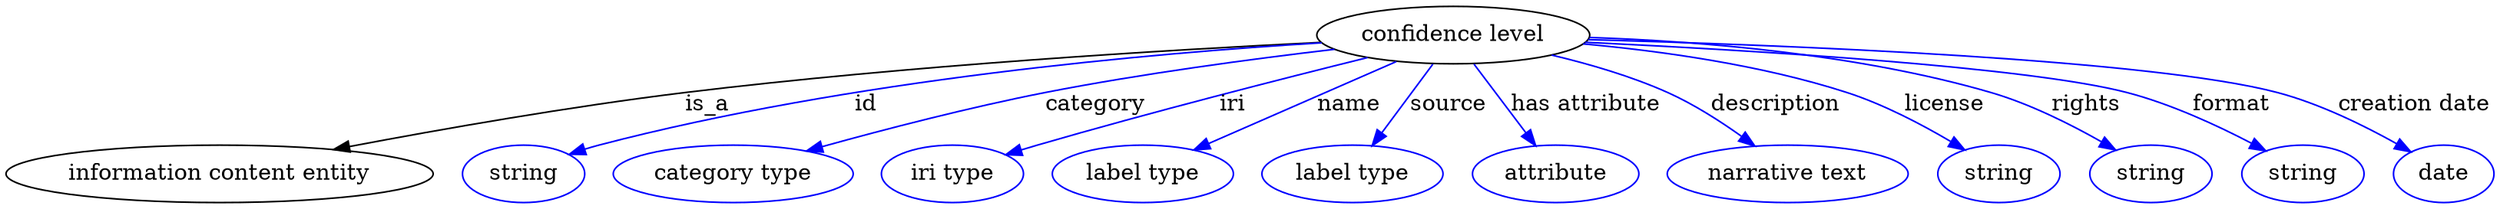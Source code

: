 digraph {
	graph [bb="0,0,1271.3,123"];
	node [label="\N"];
	"confidence level"	 [height=0.5,
		label="confidence level",
		pos="736.34,105",
		width=1.9137];
	"information content entity"	 [height=0.5,
		pos="103.34,18",
		width=2.8706];
	"confidence level" -> "information content entity"	 [label=is_a,
		lp="351.34,61.5",
		pos="e,162.39,32.792 668.78,101.36 589.71,96.522 454.99,86.481 340.34,69 283.24,60.294 219.25,46.265 172.17,35.123"];
	id	 [color=blue,
		height=0.5,
		label=string,
		pos="255.34,18",
		width=0.84854];
	"confidence level" -> id	 [color=blue,
		label=id,
		lp="419.84,61.5",
		pos="e,279.12,29.725 669.07,101.08 581.25,94.485 423.62,77.535 295.34,36 293.08,35.268 290.77,34.446 288.47,33.568",
		style=solid];
	category	 [color=blue,
		height=0.5,
		label="category type",
		pos="362.34,18",
		width=1.6249];
	"confidence level" -> category	 [color=blue,
		label=category,
		lp="546.84,61.5",
		pos="e,400.63,31.79 674.36,96.854 631.61,90.668 573.65,81.157 523.34,69 484.73,59.669 441.89,45.93 410.12,35.062",
		style=solid];
	iri	 [color=blue,
		height=0.5,
		label="iri type",
		pos="475.34,18",
		width=1.011];
	"confidence level" -> iri	 [color=blue,
		label=iri,
		lp="621.84,61.5",
		pos="e,503.95,29.512 691.18,91.406 647.49,78.041 579.51,56.693 521.34,36 518.78,35.088 516.14,34.126 513.5,33.14",
		style=solid];
	name	 [color=blue,
		height=0.5,
		label="label type",
		pos="575.34,18",
		width=1.2638];
	"confidence level" -> name	 [color=blue,
		label=name,
		lp="681.84,61.5",
		pos="e,602.28,32.556 706.06,88.636 679.1,74.068 639.63,52.739 611.12,37.333",
		style=solid];
	source	 [color=blue,
		height=0.5,
		label="label type",
		pos="684.34,18",
		width=1.2638];
	"confidence level" -> source	 [color=blue,
		label=source,
		lp="732.34,61.5",
		pos="e,694.92,35.706 725.57,86.974 718.2,74.644 708.31,58.098 700.06,44.302",
		style=solid];
	"has attribute"	 [color=blue,
		height=0.5,
		label=attribute,
		pos="788.34,18",
		width=1.1193];
	"confidence level" -> "has attribute"	 [color=blue,
		label="has attribute",
		lp="799.84,61.5",
		pos="e,777.94,35.41 747.12,86.974 754.53,74.562 764.51,57.878 772.78,44.028",
		style=solid];
	description	 [color=blue,
		height=0.5,
		label="narrative text",
		pos="904.34,18",
		width=1.6068];
	"confidence level" -> description	 [color=blue,
		label=description,
		lp="891.84,61.5",
		pos="e,885.22,35.11 783.13,91.666 800.65,85.819 820.4,78.178 837.34,69 851.3,61.435 865.48,51.107 877.18,41.723",
		style=solid];
	license	 [color=blue,
		height=0.5,
		label=string,
		pos="1010.3,18",
		width=0.84854];
	"confidence level" -> license	 [color=blue,
		label=license,
		lp="975.34,61.5",
		pos="e,991.35,32.274 800.81,98.608 838.35,93.468 886.06,84.458 926.34,69 946.5,61.263 967.26,48.711 983.09,37.996",
		style=solid];
	rights	 [color=blue,
		height=0.5,
		label=string,
		pos="1089.3,18",
		width=0.84854];
	"confidence level" -> rights	 [color=blue,
		label=rights,
		lp="1048.8,61.5",
		pos="e,1069.8,31.844 801.21,98.88 866.64,92.207 962.92,80.884 998.34,69 1020.7,61.495 1043.9,48.419 1061.2,37.387",
		style=solid];
	format	 [color=blue,
		height=0.5,
		label=string,
		pos="1168.3,18",
		width=0.84854];
	"confidence level" -> format	 [color=blue,
		label=format,
		lp="1124.8,61.5",
		pos="e,1147.4,31.52 803.25,100.62 885.56,94.734 1020.3,83.332 1068.3,69 1093.3,61.548 1119.5,47.953 1138.8,36.672",
		style=solid];
	"creation date"	 [color=blue,
		height=0.5,
		label=date,
		pos="1244.3,18",
		width=0.75];
	"confidence level" -> "creation date"	 [color=blue,
		label="creation date",
		lp="1218.3,61.5",
		pos="e,1225.3,30.975 804.66,102.28 904.45,97.759 1085,87.32 1147.3,69 1172.1,61.719 1197.9,47.814 1216.7,36.361",
		style=solid];
}
